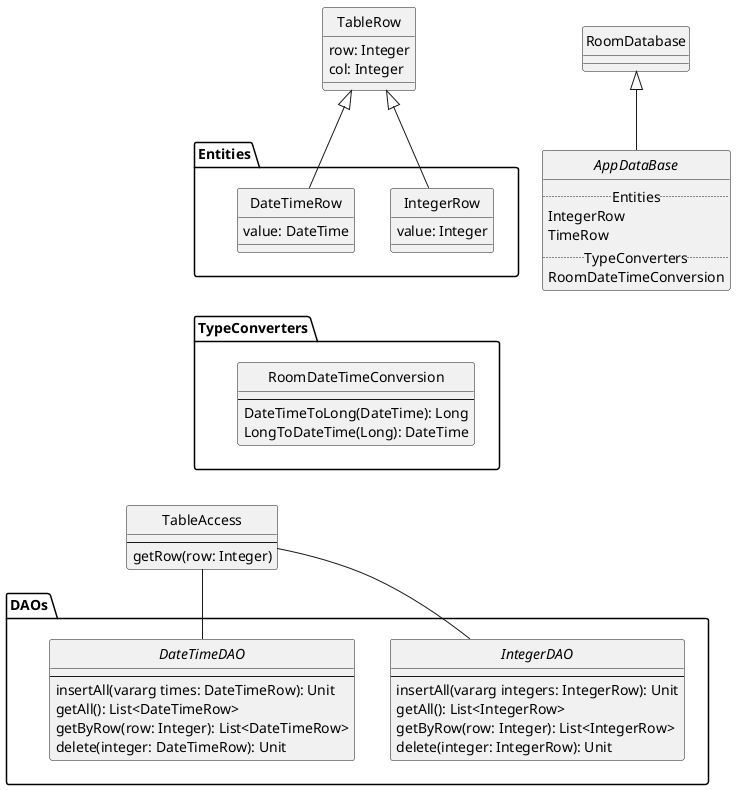 @startuml

skinparam monochrome true
skinparam shadowing false
skinparam genericDisplay old
hide circle


class TableRow {
  row: Integer
  col: Integer
}

abstract class AppDataBase {
  ..Entities..
  IntegerRow
  TimeRow
  ..TypeConverters..
  RoomDateTimeConversion
}

package Entities {
  '@Entity(primaryKeys=["row", "col"])
  class IntegerRow {
    value: Integer
  }
  
  '@Entity(primaryKeys=["row", "col"])
  class DateTimeRow {
    value: DateTime
  }
}

package DAOs {
  interface IntegerDAO {
    --
    insertAll(vararg integers: IntegerRow): Unit
    getAll(): List<IntegerRow>
    getByRow(row: Integer): List<IntegerRow>
    delete(integer: IntegerRow): Unit
  }
  
  interface DateTimeDAO {
    --
    insertAll(vararg times: DateTimeRow): Unit
    getAll(): List<DateTimeRow>
    getByRow(row: Integer): List<DateTimeRow>
    delete(integer: DateTimeRow): Unit
  }
}

package TypeConverters {
  class RoomDateTimeConversion {
    --
    DateTimeToLong(DateTime): Long
    LongToDateTime(Long): DateTime
  }
}

class TableAccess {
  --
  getRow(row: Integer)
}

TableAccess - IntegerDAO
TableAccess - DateTimeDAO

TableRow <|-- IntegerRow
TableRow <|-- DateTimeRow
RoomDatabase <|-- AppDataBase

TypeConverters -[hidden]-> TableAccess
Entities -[hidden]-> TypeConverters
TableAccess -[hidden]-> DAOs


@enduml